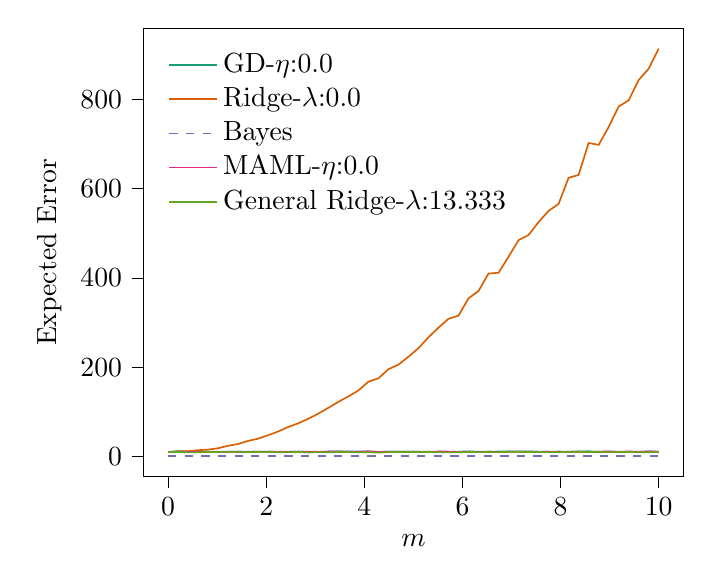 % This file was created with tikzplotlib v0.10.1.
\begin{tikzpicture}

\definecolor{chocolate217952}{RGB}{217,95,2}
\definecolor{darkcyan27158119}{RGB}{27,158,119}
\definecolor{darkgray176}{RGB}{176,176,176}
\definecolor{deeppink23141138}{RGB}{231,41,138}
\definecolor{lightslategray117112179}{RGB}{117,112,179}
\definecolor{olivedrab10216630}{RGB}{102,166,30}

\begin{axis}[
legend cell align={left},
legend style={
  fill opacity=0.8,
  draw opacity=1,
  text opacity=1,
  at={(0.03,0.97)},
  anchor=north west,
  draw=none
},
tick align=outside,
tick pos=left,
x grid style={darkgray176},
xlabel={\(\displaystyle m\)},
xmin=-0.5, xmax=10.5,
xtick style={color=black},
y grid style={darkgray176},
ylabel={Expected Error},
ymin=-44.633, ymax=959.279,
ytick style={color=black}
]
\addplot [semithick, darkcyan27158119]
table {%
0 10.388
0.204 12.27
0.408 11.109
0.612 11.551
0.816 10.592
1.02 10.224
1.224 11.236
1.429 10.119
1.633 10.375
1.837 11.163
2.041 11.153
2.245 10.301
2.449 10.614
2.653 10.982
2.857 10.493
3.061 10.06
3.265 11.316
3.469 11.402
3.673 11.556
3.878 11.727
4.082 11.152
4.286 10.559
4.49 10.889
4.694 11.237
4.898 10.957
5.102 10.807
5.306 9.915
5.51 10.805
5.714 10.497
5.918 10.962
6.122 11.62
6.327 10.964
6.531 10.848
6.735 11.326
6.939 11.703
7.143 11.441
7.347 11.768
7.551 10.616
7.755 10.737
7.959 11.297
8.163 10.812
8.367 11.325
8.571 11.983
8.776 9.867
8.98 11.247
9.184 10.482
9.388 10.42
9.592 10.501
9.796 11.502
10 10.716
};
\addlegendentry{GD-$\eta$:0.0}
\addplot [semithick, chocolate217952]
table {%
0 9.64
0.204 11.639
0.408 12.115
0.612 14.403
0.816 15.647
1.02 18.694
1.224 24.284
1.429 28.287
1.633 35.173
1.837 40.25
2.041 48.044
2.245 56.304
2.449 66.348
2.653 74.564
2.857 84.707
3.061 96.209
3.265 109.197
3.469 122.545
3.673 134.713
3.878 148.036
4.082 167.619
4.286 175.393
4.49 195.57
4.694 205.869
4.898 223.649
5.102 242.68
5.306 267.07
5.51 288.594
5.714 308.557
5.918 315.548
6.122 354.215
6.327 370.849
6.531 409.923
6.735 411.678
6.939 447.505
7.143 484.736
7.347 496.206
7.551 525.211
7.755 550.122
7.959 565.89
8.163 624.33
8.367 630.719
8.571 702.258
8.776 698.087
8.98 738.123
9.184 784.076
9.388 797.814
9.592 843.376
9.796 868.65
10 913.646
};
\addlegendentry{Ridge-$\lambda$:0.0}
\addplot [semithick, lightslategray117112179, dashed]
table {%
0 1.0
0.204 1.0
0.408 1.0
0.612 1.0
0.816 1.0
1.02 1.0
1.224 1.0
1.429 1.0
1.633 1.0
1.837 1.0
2.041 1.0
2.245 1.0
2.449 1.0
2.653 1.0
2.857 1.0
3.061 1.0
3.265 1.0
3.469 1.0
3.673 1.0
3.878 1.0
4.082 1.0
4.286 1.0
4.49 1.0
4.694 1.0
4.898 1.0
5.102 1.0
5.306 1.0
5.51 1.0
5.714 1.0
5.918 1.0
6.122 1.0
6.327 1.0
6.531 1.0
6.735 1.0
6.939 1.0
7.143 1.0
7.347 1.0
7.551 1.0
7.755 1.0
7.959 1.0
8.163 1.0
8.367 1.0
8.571 1.0
8.776 1.0
8.98 1.0
9.184 1.0
9.388 1.0
9.592 1.0
9.796 1.0
10 1.0
};
\addlegendentry{Bayes}
\addplot [semithick, deeppink23141138]
table {%
0 10.4
0.204 10.585
0.408 10.91
0.612 10.323
0.816 10.883
1.02 10.958
1.224 10.371
1.429 10.913
1.633 11.035
1.837 11.169
2.041 10.858
2.245 10.571
2.449 11.082
2.653 11.235
2.857 10.831
3.061 10.704
3.265 11.237
3.469 11.535
3.673 10.884
3.878 10.271
4.082 12.057
4.286 10.316
4.49 10.905
4.694 11.013
4.898 10.707
5.102 10.982
5.306 10.811
5.51 11.31
5.714 11.228
5.918 10.4
6.122 10.933
6.327 10.036
6.531 10.821
6.735 10.449
6.939 10.72
7.143 11.217
7.347 11.011
7.551 11.187
7.755 10.679
7.959 10.083
8.163 10.549
8.367 10.981
8.571 10.399
8.776 11.04
8.98 11.556
9.184 10.699
9.388 11.559
9.592 10.641
9.796 11.745
10 11.046
};
\addlegendentry{MAML-$\eta$:0.0}
\addplot [semithick, olivedrab10216630]
table {%
0 10.001
0.204 10.433
0.408 9.512
0.612 9.533
0.816 10.398
1.02 10.435
1.224 10.666
1.429 10.963
1.633 10.057
1.837 10.303
2.041 10.683
2.245 9.642
2.449 9.987
2.653 10.494
2.857 9.191
3.061 10.049
3.265 9.492
3.469 10.307
3.673 10.153
3.878 9.41
4.082 9.847
4.286 8.916
4.49 10.063
4.694 10.526
4.898 10.308
5.102 10.501
5.306 10.208
5.51 9.971
5.714 9.39
5.918 9.614
6.122 10.274
6.327 10.011
6.531 10.167
6.735 9.853
6.939 10.853
7.143 10.451
7.347 10.259
7.551 10.496
7.755 9.594
7.959 9.679
8.163 10.843
8.367 10.902
8.571 10.088
8.776 10.772
8.98 9.786
9.184 10.26
9.388 10.365
9.592 9.725
9.796 9.772
10 10.455
};
\addlegendentry{General Ridge-$\lambda$:13.333}
\end{axis}

\end{tikzpicture}
